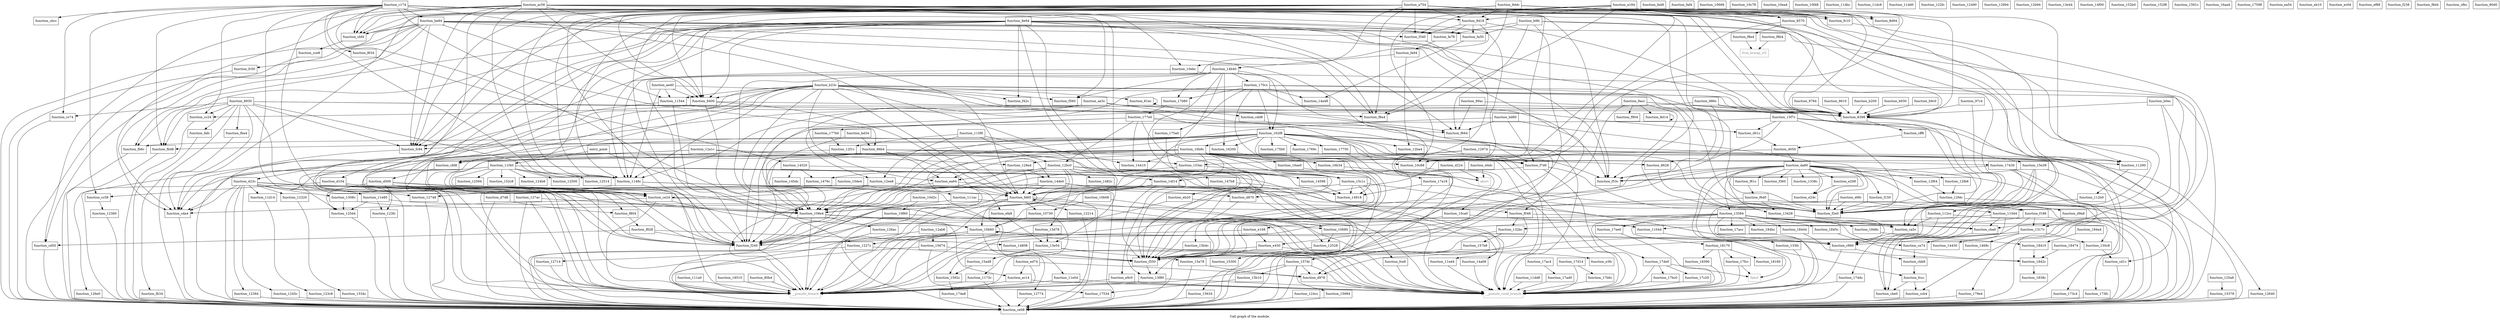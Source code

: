 digraph "Call graph of the module." {
  label="Call graph of the module.";
  node [shape=record];

  Node_function_9ddc [label="{function_9ddc}"];
  Node_function_8d14 [label="{function_8d14}"];
  Node_function_a184 [label="{function_a184}"];
  Node_function_9784 [label="{function_9784}"];
  Node_function_986c [label="{function_986c}"];
  Node_function_a754 [label="{function_a754}"];
  Node_function_97c4 [label="{function_97c4}"];
  Node_function_9610 [label="{function_9610}"];
  Node_function_8d94 [label="{function_8d94}"];
  Node_function_99ac [label="{function_99ac}"];
  Node_function_9d18 [label="{function_9d18}"];
  Node_function_8e94 [label="{function_8e94}"];
  Node_function_ac58 [label="{function_ac58}"];
  Node_function_9acc [label="{function_9acc}"];
  Node_function_ae3c [label="{function_ae3c}"];
  Node_function_aed0 [label="{function_aed0}"];
  Node_function_b0ec [label="{function_b0ec}"];
  Node_function_b200 [label="{function_b200}"];
  Node_function_b23c [label="{function_b23c}"];
  Node_function_b930 [label="{function_b930}"];
  Node_function_b9c0 [label="{function_b9c0}"];
  Node_function_d4dc [label="{function_d4dc}"];
  Node_function_b9fc [label="{function_b9fc}"];
  Node_function_bd34 [label="{function_bd34}"];
  Node_function_bd80 [label="{function_bd80}"];
  Node_function_be84 [label="{function_be84}"];
  Node_function_c174 [label="{function_c174}"];
  Node_function_c960 [label="{function_c960}"];
  Node_function_f8e4 [label="{function_f8e4}"];
  Node_function_f904 [label="{function_f904}"];
  Node_function_fa48 [label="{function_fa48}"];
  Node_function_fa50 [label="{function_fa50}"];
  Node_function_fa78 [label="{function_fa78}"];
  Node_function_fa94 [label="{function_fa94}"];
  Node_function_faf4 [label="{function_faf4}"];
  Node_function_fafc [label="{function_fafc}"];
  Node_function_fb34 [label="{function_fb34}"];
  Node_function_fb6c [label="{function_fb6c}"];
  Node_function_fba4 [label="{function_fba4}"];
  Node_function_fbd8 [label="{function_fbd8}"];
  Node_function_fc10 [label="{function_fc10}"];
  Node_function_fc50 [label="{function_fc50}"];
  Node_function_fc94 [label="{function_fc94}"];
  Node_function_fccc [label="{function_fccc}"];
  Node_function_fce8 [label="{function_fce8}"];
  Node_function_fd60 [label="{function_fd60}"];
  Node_function_10668 [label="{function_10668}"];
  Node_function_17080 [label="{function_17080}"];
  Node_function_170cc [label="{function_170cc}"];
  Node_function_108e4 [label="{function_108e4}"];
  Node_function_10b08 [label="{function_10b08}"];
  Node_function_10b60 [label="{function_10b60}"];
  Node_function_10c78 [label="{function_10c78}"];
  Node_function_10c88 [label="{function_10c88}"];
  Node_function_10ca0 [label="{function_10ca0}"];
  Node_function_10d2c [label="{function_10d2c}"];
  Node_function_10de4 [label="{function_10de4}"];
  Node_function_10ea4 [label="{function_10ea4}"];
  Node_function_10ebc [label="{function_10ebc}"];
  Node_function_10f48 [label="{function_10f48}"];
  Node_function_10f60 [label="{function_10f60}"];
  Node_function_11044 [label="{function_11044}"];
  Node_function_110d4 [label="{function_110d4}"];
  Node_function_111a0 [label="{function_111a0}"];
  Node_function_111ac [label="{function_111ac}"];
  Node_function_11290 [label="{function_11290}"];
  Node_function_112b0 [label="{function_112b0}"];
  Node_function_112cc [label="{function_112cc}"];
  Node_function_1148c [label="{function_1148c}"];
  Node_function_11544 [label="{function_11544}"];
  Node_function_115f0 [label="{function_115f0}"];
  Node_function_1173c [label="{function_1173c}"];
  Node_function_11d14 [label="{function_11d14}"];
  Node_function_11dbc [label="{function_11dbc}"];
  Node_function_11dc8 [label="{function_11dc8}"];
  Node_function_11dd0 [label="{function_11dd0}"];
  Node_function_11dd8 [label="{function_11dd8}"];
  Node_function_11e04 [label="{function_11e04}"];
  Node_function_11e80 [label="{function_11e80}"];
  Node_function_11ed4 [label="{function_11ed4}"];
  Node_function_11f40 [label="{function_11f40}"];
  Node_function_12214 [label="{function_12214}"];
  Node_function_1227c [label="{function_1227c}"];
  Node_function_122fc [label="{function_122fc}"];
  Node_function_12320 [label="{function_12320}"];
  Node_function_12360 [label="{function_12360}"];
  Node_function_12394 [label="{function_12394}"];
  Node_function_123c8 [label="{function_123c8}"];
  Node_function_123fc [label="{function_123fc}"];
  Node_function_1245c [label="{function_1245c}"];
  Node_function_12490 [label="{function_12490}"];
  Node_function_124b8 [label="{function_124b8}"];
  Node_function_124cc [label="{function_124cc}"];
  Node_function_12500 [label="{function_12500}"];
  Node_function_12514 [label="{function_12514}"];
  Node_function_12528 [label="{function_12528}"];
  Node_function_12594 [label="{function_12594}"];
  Node_function_125a8 [label="{function_125a8}"];
  Node_function_125d4 [label="{function_125d4}"];
  Node_function_12640 [label="{function_12640}"];
  Node_function_126ac [label="{function_126ac}"];
  Node_function_126e0 [label="{function_126e0}"];
  Node_function_12714 [label="{function_12714}"];
  Node_function_12748 [label="{function_12748}"];
  Node_function_12774 [label="{function_12774}"];
  Node_function_127ac [label="{function_127ac}"];
  Node_function_12894 [label="{function_12894}"];
  Node_function_128a4 [label="{function_128a4}"];
  Node_function_12974 [label="{function_12974}"];
  Node_function_12a1c [label="{function_12a1c}"];
  Node_function_12ab8 [label="{function_12ab8}"];
  Node_function_12b94 [label="{function_12b94}"];
  Node_function_12ba4 [label="{function_12ba4}"];
  Node_function_12bc0 [label="{function_12bc0}"];
  Node_function_12ee8 [label="{function_12ee8}"];
  Node_function_12f1c [label="{function_12f1c}"];
  Node_function_12f64 [label="{function_12f64}"];
  Node_function_12fb8 [label="{function_12fb8}"];
  Node_function_12fdc [label="{function_12fdc}"];
  Node_function_1308c [label="{function_1308c}"];
  Node_function_130c8 [label="{function_130c8}"];
  Node_function_1317c [label="{function_1317c}"];
  Node_function_132bc [label="{function_132bc}"];
  Node_function_1338c [label="{function_1338c}"];
  Node_function_133fc [label="{function_133fc}"];
  Node_function_13428 [label="{function_13428}"];
  Node_function_13584 [label="{function_13584}"];
  Node_function_13d78 [label="{function_13d78}"];
  Node_function_13e44 [label="{function_13e44}"];
  Node_function_13e54 [label="{function_13e54}"];
  Node_function_13f80 [label="{function_13f80}"];
  Node_function_14410 [label="{function_14410}"];
  Node_function_14430 [label="{function_14430}"];
  Node_function_14520 [label="{function_14520}"];
  Node_function_14598 [label="{function_14598}"];
  Node_function_145dc [label="{function_145dc}"];
  Node_function_1468c [label="{function_1468c}"];
  Node_function_1476c [label="{function_1476c}"];
  Node_function_147b8 [label="{function_147b8}"];
  Node_function_14808 [label="{function_14808}"];
  Node_function_1482c [label="{function_1482c}"];
  Node_function_14918 [label="{function_14918}"];
  Node_function_14a08 [label="{function_14a08}"];
  Node_function_14a48 [label="{function_14a48}"];
  Node_function_14b40 [label="{function_14b40}"];
  Node_function_14de0 [label="{function_14de0}"];
  Node_function_14f00 [label="{function_14f00}"];
  Node_function_14f14 [label="{function_14f14}"];
  Node_function_152b0 [label="{function_152b0}"];
  Node_function_152c8 [label="{function_152c8}"];
  Node_function_152f8 [label="{function_152f8}"];
  Node_function_15300 [label="{function_15300}"];
  Node_function_1534c [label="{function_1534c}"];
  Node_function_15378 [label="{function_15378}"];
  Node_function_153ac [label="{function_153ac}"];
  Node_function_15634 [label="{function_15634}"];
  Node_function_15674 [label="{function_15674}"];
  Node_function_157b8 [label="{function_157b8}"];
  Node_function_157dc [label="{function_157dc}"];
  Node_function_1591c [label="{function_1591c}"];
  Node_function_1592c [label="{function_1592c}"];
  Node_function_15984 [label="{function_15984}"];
  Node_function_15a48 [label="{function_15a48}"];
  Node_function_15a78 [label="{function_15a78}"];
  Node_function_15b10 [label="{function_15b10}"];
  Node_function_15b4c [label="{function_15b4c}"];
  Node_function_15c1c [label="{function_15c1c}"];
  Node_function_15e38 [label="{function_15e38}"];
  Node_function_15f7c [label="{function_15f7c}"];
  Node_function_16200 [label="{function_16200}"];
  Node_function_162f8 [label="{function_162f8}"];
  Node_function_16aa4 [label="{function_16aa4}"];
  Node_function_16ae0 [label="{function_16ae0}"];
  Node_function_16b34 [label="{function_16b34}"];
  Node_function_16b8c [label="{function_16b8c}"];
  Node_function_173c4 [label="{function_173c4}"];
  Node_function_173fc [label="{function_173fc}"];
  Node_function_17430 [label="{function_17430}"];
  Node_function_174a8 [label="{function_174a8}"];
  Node_function_174dc [label="{function_174dc}"];
  Node_function_17534 [label="{function_17534}"];
  Node_function_17598 [label="{function_17598}"];
  Node_function_175a0 [label="{function_175a0}"];
  Node_function_175b0 [label="{function_175b0}"];
  Node_function_1769c [label="{function_1769c}"];
  Node_function_17750 [label="{function_17750}"];
  Node_function_177b0 [label="{function_177b0}"];
  Node_function_177e0 [label="{function_177e0}"];
  Node_function_179e4 [label="{function_179e4}"];
  Node_function_17a18 [label="{function_17a18}"];
  Node_function_17ac4 [label="{function_17ac4}"];
  Node_function_17acc [label="{function_17acc}"];
  Node_function_17ad0 [label="{function_17ad0}"];
  Node_function_17b6c [label="{function_17b6c}"];
  Node_function_17bc0 [label="{function_17bc0}"];
  Node_function_17c20 [label="{function_17c20}"];
  Node_function_17de0 [label="{function_17de0}"];
  Node_function_17d14 [label="{function_17d14}"];
  Node_function_17ee0 [label="{function_17ee0}"];
  Node_function_17fcc [label="{function_17fcc}"];
  Node_function_18160 [label="{function_18160}"];
  Node_function_18170 [label="{function_18170}"];
  Node_function_1838c [label="{function_1838c}"];
  Node_function_18390 [label="{function_18390}"];
  Node_function_18410 [label="{function_18410}"];
  Node_function_1842c [label="{function_1842c}"];
  Node_function_18444 [label="{function_18444}"];
  Node_function_1845c [label="{function_1845c}"];
  Node_function_18474 [label="{function_18474}"];
  Node_function_1848c [label="{function_1848c}"];
  Node_function_184a4 [label="{function_184a4}"];
  Node_function_184bc [label="{function_184bc}"];
  Node_function_18510 [label="{function_18510}"];
  Node_llvm_bswap_i32 [color="gray50", fontcolor="gray50", label="{llvm_bswap_i32}"];
  Node_abort [color="gray50", fontcolor="gray50", label="{abort}"];
  Node_fabsf [color="gray50", fontcolor="gray50", label="{fabsf}"];
  Node_function_d01c [label="{function_d01c}"];
  Node_function_d050 [label="{function_d050}"];
  Node_function_d104 [label="{function_d104}"];
  Node_function_d224 [label="{function_d224}"];
  Node_function_d23c [label="{function_d23c}"];
  Node_function_10730 [label="{function_10730}"];
  Node_function_d500 [label="{function_d500}"];
  Node_function_d7d8 [label="{function_d7d8}"];
  Node_function_d870 [label="{function_d870}"];
  Node_function_d978 [label="{function_d978}"];
  Node_function_d9a8 [label="{function_d9a8}"];
  Node_function_d9fc [label="{function_d9fc}"];
  Node_function_10680 [label="{function_10680}"];
  Node_function_da80 [label="{function_da80}"];
  Node_function_e168 [label="{function_e168}"];
  Node_function_e208 [label="{function_e208}"];
  Node_function_e24c [label="{function_e24c}"];
  Node_function_e3fc [label="{function_e3fc}"];
  Node_function_e450 [label="{function_e450}"];
  Node_function_e9c0 [label="{function_e9c0}"];
  Node_function_ea54 [label="{function_ea54}"];
  Node_function_ea64 [label="{function_ea64}"];
  Node_function_eb10 [label="{function_eb10}"];
  Node_function_eb20 [label="{function_eb20}"];
  Node_function_ec04 [label="{function_ec04}"];
  Node_function_ec14 [label="{function_ec14}"];
  Node_function_ed74 [label="{function_ed74}"];
  Node_function_ef88 [label="{function_ef88}"];
  Node_function_efa8 [label="{function_efa8}"];
  Node_function_f048 [label="{function_f048}"];
  Node_function_f150 [label="{function_f150}"];
  Node_function_f188 [label="{function_f188}"];
  Node_function_f238 [label="{function_f238}"];
  Node_function_f240 [label="{function_f240}"];
  Node_function_f2e0 [label="{function_f2e0}"];
  Node_function_f340 [label="{function_f340}"];
  Node_function_f350 [label="{function_f350}"];
  Node_function_f360 [label="{function_f360}"];
  Node_function_f42c [label="{function_f42c}"];
  Node_function_f53c [label="{function_f53c}"];
  Node_function_f560 [label="{function_f560}"];
  Node_function_f61c [label="{function_f61c}"];
  Node_function_f634 [label="{function_f634}"];
  Node_function_f664 [label="{function_f664}"];
  Node_function_f6d0 [label="{function_f6d0}"];
  Node_function_f7d0 [label="{function_f7d0}"];
  Node_function_f804 [label="{function_f804}"];
  Node_function_f828 [label="{function_f828}"];
  Node_function_f8a4 [label="{function_f8a4}"];
  Node_function_f8b4 [label="{function_f8b4}"];
  Node_function_f8d4 [label="{function_f8d4}"];
  Node_function_ca5c [label="{function_ca5c}"];
  Node_function_ca74 [label="{function_ca74}"];
  Node_function_cba0 [label="{function_cba0}"];
  Node_function_cbb8 [label="{function_cbb8}"];
  Node_function_cbcc [label="{function_cbcc}"];
  Node_function_cbe0 [label="{function_cbe0}"];
  Node_function_cbf4 [label="{function_cbf4}"];
  Node_function_cc24 [label="{function_cc24}"];
  Node_function_cc58 [label="{function_cc58}"];
  Node_function_cc74 [label="{function_cc74}"];
  Node_function_ccb4 [label="{function_ccb4}"];
  Node_function_cce8 [label="{function_cce8}"];
  Node_function_cd1c [label="{function_cd1c}"];
  Node_function_cd50 [label="{function_cd50}"];
  Node_function_cda4 [label="{function_cda4}"];
  Node_function_cdd8 [label="{function_cdd8}"];
  Node_function_ce08 [label="{function_ce08}"];
  Node_function_ce24 [label="{function_ce24}"];
  Node_function_cfbc [label="{function_cfbc}"];
  Node_function_cfd8 [label="{function_cfd8}"];
  Node_function_cff8 [label="{function_cff8}"];
  Node___pseudo_branch [color="gray50", fontcolor="gray50", label="{__pseudo_branch}"];
  Node___pseudo_cond_branch [color="gray50", fontcolor="gray50", label="{__pseudo_cond_branch}"];
  Node_function_80b4 [label="{function_80b4}"];
  Node_function_80d0 [label="{function_80d0}"];
  Node_entry_point [label="{entry_point}"];
  Node_function_81ec [label="{function_81ec}"];
  Node_function_8398 [label="{function_8398}"];
  Node_function_8400 [label="{function_8400}"];
  Node_function_8570 [label="{function_8570}"];
  Node_function_8628 [label="{function_8628}"];
  Node_function_86b4 [label="{function_86b4}"];
  Node_function_8930 [label="{function_8930}"];
  Node_function_9ddc -> Node_function_8d94;
  Node_function_9ddc -> Node_function_9d18;
  Node_function_9ddc -> Node_function_fc10;
  Node_function_9ddc -> Node_function_fc94;
  Node_function_9ddc -> Node_function_10c88;
  Node_function_9ddc -> Node_function_11290;
  Node_function_9ddc -> Node_function_1148c;
  Node_function_9ddc -> Node_function_f240;
  Node_function_9ddc -> Node_function_f8a4;
  Node_function_9ddc -> Node_function_cbf4;
  Node_function_9ddc -> Node_function_8398;
  Node_function_9ddc -> Node_function_8400;
  Node_function_9ddc -> Node_function_8570;
  Node_function_8d14 -> Node_function_8d14;
  Node_function_a184 -> Node_function_8d94;
  Node_function_a184 -> Node_function_9d18;
  Node_function_a184 -> Node_function_fc10;
  Node_function_a184 -> Node_function_fc94;
  Node_function_a184 -> Node_function_10c88;
  Node_function_a184 -> Node_function_11290;
  Node_function_a184 -> Node_function_1148c;
  Node_function_a184 -> Node_function_f340;
  Node_function_a184 -> Node_function_f350;
  Node_function_a184 -> Node_function_f8a4;
  Node_function_a184 -> Node_function_cbf4;
  Node_function_a184 -> Node_function_8398;
  Node_function_a184 -> Node_function_8400;
  Node_function_a184 -> Node_function_8570;
  Node_function_9784 -> Node_function_8398;
  Node_function_986c -> Node_function_f240;
  Node_function_986c -> Node_function_f2e0;
  Node_function_986c -> Node_function_f53c;
  Node_function_986c -> Node_function_8398;
  Node_function_a754 -> Node_function_8d94;
  Node_function_a754 -> Node_function_9d18;
  Node_function_a754 -> Node_function_fc10;
  Node_function_a754 -> Node_function_fc94;
  Node_function_a754 -> Node_function_10c88;
  Node_function_a754 -> Node_function_10ebc;
  Node_function_a754 -> Node_function_11290;
  Node_function_a754 -> Node_function_1148c;
  Node_function_a754 -> Node_function_f240;
  Node_function_a754 -> Node_function_f340;
  Node_function_a754 -> Node_function_f8a4;
  Node_function_a754 -> Node_function_cbe0;
  Node_function_a754 -> Node_function_cbf4;
  Node_function_a754 -> Node_function_cda4;
  Node_function_a754 -> Node_function_8398;
  Node_function_a754 -> Node_function_8400;
  Node_function_a754 -> Node_function_8570;
  Node_function_97c4 -> Node_function_f2e0;
  Node_function_97c4 -> Node_function_8398;
  Node_function_9610 -> Node_function_8398;
  Node_function_99ac -> Node_function_f664;
  Node_function_99ac -> Node_function_8398;
  Node_function_9d18 -> Node_function_fa50;
  Node_function_9d18 -> Node_function_fa78;
  Node_function_9d18 -> Node_function_1148c;
  Node_function_9d18 -> Node_function_f340;
  Node_function_9d18 -> Node_function_8398;
  Node_function_8e94 -> Node_function_fa50;
  Node_function_8e94 -> Node_function_fa78;
  Node_function_8e94 -> Node_function_fb6c;
  Node_function_8e94 -> Node_function_fbd8;
  Node_function_8e94 -> Node_function_fc94;
  Node_function_8e94 -> Node_function_1148c;
  Node_function_8e94 -> Node_function_eb20;
  Node_function_8e94 -> Node_function_f048;
  Node_function_8e94 -> Node_function_f240;
  Node_function_8e94 -> Node_function_f2e0;
  Node_function_8e94 -> Node_function_f350;
  Node_function_8e94 -> Node_function_f42c;
  Node_function_8e94 -> Node_function_f53c;
  Node_function_8e94 -> Node_function_f8a4;
  Node_function_8e94 -> Node_function_cda4;
  Node_function_8e94 -> Node_function_ce24;
  Node_function_8e94 -> Node_function_cfd8;
  Node_function_8e94 -> Node_function_8398;
  Node_function_8e94 -> Node_function_8400;
  Node_function_ac58 -> Node_function_9d18;
  Node_function_ac58 -> Node_function_fc10;
  Node_function_ac58 -> Node_function_fc94;
  Node_function_ac58 -> Node_function_fd60;
  Node_function_ac58 -> Node_function_10c88;
  Node_function_ac58 -> Node_function_11290;
  Node_function_ac58 -> Node_function_1148c;
  Node_function_ac58 -> Node_function_f240;
  Node_function_ac58 -> Node_function_cbf4;
  Node_function_ac58 -> Node_function_cd50;
  Node_function_ac58 -> Node_function_cda4;
  Node_function_ac58 -> Node_function_8398;
  Node_function_ac58 -> Node_function_8400;
  Node_function_9acc -> Node_function_8d14;
  Node_function_9acc -> Node_function_f904;
  Node_function_9acc -> Node_function_f2e0;
  Node_function_9acc -> Node_function_f350;
  Node_function_9acc -> Node_function_f53c;
  Node_function_9acc -> Node_function_8398;
  Node_function_ae3c -> Node_function_1148c;
  Node_function_ae3c -> Node_function_f7d0;
  Node_function_ae3c -> Node_function_cda4;
  Node_function_ae3c -> Node_function_8398;
  Node_function_aed0 -> Node_function_1148c;
  Node_function_aed0 -> Node_function_11544;
  Node_function_aed0 -> Node_function_8398;
  Node_function_aed0 -> Node_function_8400;
  Node_function_b0ec -> Node_function_cbe0;
  Node_function_b0ec -> Node_function_ccb4;
  Node_function_b0ec -> Node_function_8398;
  Node_function_b200 -> Node_function_8398;
  Node_function_b23c -> Node_function_fd60;
  Node_function_b23c -> Node_function_108e4;
  Node_function_b23c -> Node_function_1148c;
  Node_function_b23c -> Node_function_11544;
  Node_function_b23c -> Node_function_d01c;
  Node_function_b23c -> Node_function_d104;
  Node_function_b23c -> Node_function_d23c;
  Node_function_b23c -> Node_function_e9c0;
  Node_function_b23c -> Node_function_ea64;
  Node_function_b23c -> Node_function_f240;
  Node_function_b23c -> Node_function_f2e0;
  Node_function_b23c -> Node_function_f42c;
  Node_function_b23c -> Node_function_f560;
  Node_function_b23c -> Node_function_f664;
  Node_function_b23c -> Node___pseudo_branch;
  Node_function_b23c -> Node_function_81ec;
  Node_function_b23c -> Node_function_8398;
  Node_function_b23c -> Node_function_8400;
  Node_function_b930 -> Node_function_8398;
  Node_function_b9c0 -> Node_function_8398;
  Node_function_d4dc -> Node_abort;
  Node_function_b9fc -> Node_function_fa50;
  Node_function_b9fc -> Node_function_fa78;
  Node_function_b9fc -> Node_function_f2e0;
  Node_function_b9fc -> Node_function_f350;
  Node_function_b9fc -> Node_function_f664;
  Node_function_b9fc -> Node_function_8398;
  Node_function_bd34 -> Node_function_108e4;
  Node_function_bd34 -> Node_function_86b4;
  Node_function_bd80 -> Node_function_108e4;
  Node_function_bd80 -> Node_function_f2e0;
  Node_function_bd80 -> Node_function_f664;
  Node_function_bd80 -> Node_function_f7d0;
  Node_function_be84 -> Node_function_fa50;
  Node_function_be84 -> Node_function_fa78;
  Node_function_be84 -> Node_function_fb6c;
  Node_function_be84 -> Node_function_fc50;
  Node_function_be84 -> Node_function_fc94;
  Node_function_be84 -> Node_function_10c88;
  Node_function_be84 -> Node_function_11544;
  Node_function_be84 -> Node_function_f340;
  Node_function_be84 -> Node_function_f8a4;
  Node_function_be84 -> Node_function_cba0;
  Node_function_be84 -> Node_function_cbf4;
  Node_function_be84 -> Node_function_cd50;
  Node_function_be84 -> Node_function_cda4;
  Node_function_be84 -> Node_function_ce08;
  Node_function_c174 -> Node_function_be84;
  Node_function_c174 -> Node_function_fbd8;
  Node_function_c174 -> Node_function_fd60;
  Node_function_c174 -> Node_function_108e4;
  Node_function_c174 -> Node_function_10ebc;
  Node_function_c174 -> Node_function_1148c;
  Node_function_c174 -> Node_function_f240;
  Node_function_c174 -> Node_function_f2e0;
  Node_function_c174 -> Node_function_f350;
  Node_function_c174 -> Node_function_f53c;
  Node_function_c174 -> Node_function_f560;
  Node_function_c174 -> Node_function_f634;
  Node_function_c174 -> Node_function_f664;
  Node_function_c174 -> Node_function_cbcc;
  Node_function_c174 -> Node_function_cbe0;
  Node_function_c174 -> Node_function_cbf4;
  Node_function_c174 -> Node_function_cc24;
  Node_function_c174 -> Node_function_cc58;
  Node_function_c174 -> Node_function_cc74;
  Node_function_c174 -> Node___pseudo_branch;
  Node_function_c174 -> Node_function_8398;
  Node_function_c174 -> Node_function_8628;
  Node_function_c174 -> Node_function_86b4;
  Node_function_c960 -> Node_function_cbb8;
  Node_function_c960 -> Node___pseudo_cond_branch;
  Node_function_f8e4 -> Node_llvm_bswap_i32;
  Node_function_fa50 -> Node_function_14a48;
  Node_function_fa78 -> Node_function_fa94;
  Node_function_fa94 -> Node_function_12ba4;
  Node_function_fa94 -> Node_function_14b40;
  Node_function_fafc -> Node_function_ce08;
  Node_function_fb34 -> Node_function_ce08;
  Node_function_fb6c -> Node_function_ce08;
  Node_function_fba4 -> Node_function_ce08;
  Node_function_fbd8 -> Node_function_ce08;
  Node_function_fc10 -> Node_function_ce08;
  Node_function_fc50 -> Node_function_ce08;
  Node_function_fc94 -> Node_function_ce08;
  Node_function_fccc -> Node_function_cbe0;
  Node_function_fccc -> Node_function_ccb4;
  Node_function_fce8 -> Node___pseudo_cond_branch;
  Node_function_fd60 -> Node_function_fce8;
  Node_function_fd60 -> Node_function_fd60;
  Node_function_fd60 -> Node_function_108e4;
  Node_function_fd60 -> Node_function_10b60;
  Node_function_fd60 -> Node_function_12214;
  Node_function_fd60 -> Node_function_12528;
  Node_function_fd60 -> Node_function_10730;
  Node_function_fd60 -> Node_function_ce08;
  Node_function_fd60 -> Node___pseudo_branch;
  Node_function_17080 -> Node_function_177e0;
  Node_function_170cc -> Node_function_17080;
  Node_function_170cc -> Node_function_108e4;
  Node_function_170cc -> Node_function_14a48;
  Node_function_170cc -> Node_function_162f8;
  Node_function_170cc -> Node_function_175a0;
  Node_function_170cc -> Node_function_f2e0;
  Node_function_170cc -> Node_function_f350;
  Node_function_170cc -> Node_function_f53c;
  Node_function_170cc -> Node_function_ce08;
  Node_function_108e4 -> Node_function_10b60;
  Node_function_108e4 -> Node_function_126ac;
  Node_function_108e4 -> Node_function_10680;
  Node_function_108e4 -> Node___pseudo_branch;
  Node_function_108e4 -> Node___pseudo_cond_branch;
  Node_function_10b08 -> Node_function_10730;
  Node_function_10b08 -> Node_function_10680;
  Node_function_10b60 -> Node_function_fccc;
  Node_function_10b60 -> Node_function_10b60;
  Node_function_10b60 -> Node_function_1227c;
  Node_function_10b60 -> Node_function_12774;
  Node_function_10b60 -> Node_function_f240;
  Node_function_10b60 -> Node___pseudo_branch;
  Node_function_10b60 -> Node___pseudo_cond_branch;
  Node_function_10c88 -> Node_function_10ca0;
  Node_function_10ca0 -> Node_function_11044;
  Node_function_10ca0 -> Node___pseudo_branch;
  Node_function_10d2c -> Node_function_10f60;
  Node_function_10d2c -> Node___pseudo_branch;
  Node_function_10de4 -> Node_function_111ac;
  Node_function_10de4 -> Node___pseudo_branch;
  Node_function_10ebc -> Node_function_110d4;
  Node_function_10ebc -> Node___pseudo_branch;
  Node_function_10f60 -> Node_function_cba0;
  Node_function_10f60 -> Node_function_ce08;
  Node_function_11044 -> Node_fabsf;
  Node_function_110d4 -> Node_function_11044;
  Node_function_110d4 -> Node_function_ca74;
  Node_function_110d4 -> Node_function_cba0;
  Node_function_111a0 -> Node___pseudo_branch;
  Node_function_111ac -> Node_function_110d4;
  Node_function_111ac -> Node_function_ce08;
  Node_function_11290 -> Node_function_112b0;
  Node_function_112b0 -> Node_function_112cc;
  Node_function_112cc -> Node_function_c960;
  Node_function_112cc -> Node_function_ca5c;
  Node_function_112cc -> Node_function_ce08;
  Node_function_1148c -> Node_function_11e04;
  Node_function_1148c -> Node_function_12748;
  Node_function_1148c -> Node___pseudo_branch;
  Node_function_1148c -> Node___pseudo_cond_branch;
  Node_function_11544 -> Node_function_1227c;
  Node_function_11544 -> Node_function_126e0;
  Node_function_11544 -> Node___pseudo_cond_branch;
  Node_function_115f0 -> Node_function_12bc0;
  Node_function_115f0 -> Node_function_12ee8;
  Node_function_115f0 -> Node_function_12f1c;
  Node_function_115f0 -> Node_function_14410;
  Node_function_1173c -> Node_function_ce08;
  Node_function_1173c -> Node___pseudo_branch;
  Node_function_11d14 -> Node_function_123c8;
  Node_function_11dd8 -> Node___pseudo_cond_branch;
  Node_function_11e04 -> Node___pseudo_branch;
  Node_function_11e04 -> Node___pseudo_cond_branch;
  Node_function_11e80 -> Node_function_123fc;
  Node_function_11e80 -> Node_function_125d4;
  Node_function_11e80 -> Node___pseudo_cond_branch;
  Node_function_11ed4 -> Node___pseudo_cond_branch;
  Node_function_11f40 -> Node_function_1148c;
  Node_function_11f40 -> Node_function_11e80;
  Node_function_11f40 -> Node_function_11ed4;
  Node_function_11f40 -> Node_function_124b8;
  Node_function_11f40 -> Node_function_12500;
  Node_function_11f40 -> Node_function_12514;
  Node_function_11f40 -> Node_function_12594;
  Node_function_11f40 -> Node_function_147b8;
  Node_function_11f40 -> Node_function_152c8;
  Node_function_11f40 -> Node_function_f240;
  Node_function_11f40 -> Node___pseudo_branch;
  Node_function_11f40 -> Node___pseudo_cond_branch;
  Node_function_12214 -> Node_function_ce08;
  Node_function_1227c -> Node_function_12714;
  Node_function_1227c -> Node_function_f350;
  Node_function_12320 -> Node_function_1534c;
  Node_function_12360 -> Node_function_ce08;
  Node_function_12394 -> Node_function_ce08;
  Node_function_123c8 -> Node_function_ce08;
  Node_function_123fc -> Node_function_ce08;
  Node_function_1245c -> Node_function_ce08;
  Node_function_124cc -> Node_function_ce08;
  Node_function_12528 -> Node_function_15300;
  Node_function_125a8 -> Node_function_15378;
  Node_function_125d4 -> Node_function_ce08;
  Node_function_12640 -> Node_function_ce08;
  Node_function_126ac -> Node_function_ce08;
  Node_function_126e0 -> Node_function_ce08;
  Node_function_12714 -> Node_function_ce08;
  Node_function_12748 -> Node_function_ce08;
  Node_function_12774 -> Node_function_ce08;
  Node_function_127ac -> Node_function_108e4;
  Node_function_127ac -> Node_function_ce08;
  Node_function_127ac -> Node___pseudo_branch;
  Node_function_128a4 -> Node_function_fd60;
  Node_function_128a4 -> Node_function_108e4;
  Node_function_128a4 -> Node_function_14de0;
  Node_function_12974 -> Node_function_12640;
  Node_function_12974 -> Node_function_128a4;
  Node_function_12974 -> Node_function_153ac;
  Node_function_12974 -> Node_function_ce08;
  Node_function_12a1c -> Node_function_125d4;
  Node_function_12a1c -> Node_function_128a4;
  Node_function_12a1c -> Node_function_153ac;
  Node_function_12a1c -> Node_function_ce08;
  Node_function_12ab8 -> Node_function_15674;
  Node_function_12ab8 -> Node___pseudo_branch;
  Node_function_12bc0 -> Node_function_fd60;
  Node_function_12bc0 -> Node_function_13d78;
  Node_function_12bc0 -> Node_function_13e54;
  Node_function_12bc0 -> Node_function_14598;
  Node_function_12bc0 -> Node_function_1476c;
  Node_function_12bc0 -> Node_function_1482c;
  Node_function_12bc0 -> Node_function_14918;
  Node_function_12bc0 -> Node_function_14f14;
  Node_function_12bc0 -> Node_function_ea64;
  Node_function_12bc0 -> Node_function_f240;
  Node_function_12bc0 -> Node_function_f2e0;
  Node_function_12ee8 -> Node_function_108e4;
  Node_function_12ee8 -> Node_function_ce24;
  Node_function_12ee8 -> Node___pseudo_cond_branch;
  Node_function_12f1c -> Node_function_14de0;
  Node_function_12f1c -> Node_function_cfd8;
  Node_function_12f64 -> Node_function_12fdc;
  Node_function_12fb8 -> Node_function_12fdc;
  Node_function_12fdc -> Node_function_ce08;
  Node_function_1308c -> Node_function_125d4;
  Node_function_1308c -> Node___pseudo_cond_branch;
  Node_function_130c8 -> Node_function_cd1c;
  Node_function_1317c -> Node_function_130c8;
  Node_function_1317c -> Node_function_14430;
  Node_function_1317c -> Node_function_1468c;
  Node_function_1317c -> Node_function_d978;
  Node_function_1317c -> Node_function_f350;
  Node_function_132bc -> Node_function_157b8;
  Node_function_132bc -> Node_function_ce08;
  Node_function_133fc -> Node___pseudo_cond_branch;
  Node_function_13428 -> Node_function_c960;
  Node_function_13428 -> Node_function_ca5c;
  Node_function_13584 -> Node_function_c960;
  Node_function_13584 -> Node_function_17acc;
  Node_function_13584 -> Node_function_17de0;
  Node_function_13584 -> Node_function_17ee0;
  Node_function_13584 -> Node_function_18170;
  Node_function_13584 -> Node_function_18444;
  Node_function_13584 -> Node_function_1845c;
  Node_function_13584 -> Node_function_1848c;
  Node_function_13584 -> Node_function_184bc;
  Node_function_13584 -> Node_function_f240;
  Node_function_13584 -> Node_function_ca5c;
  Node_function_13584 -> Node_function_ca74;
  Node_function_13584 -> Node_function_cba0;
  Node_function_13584 -> Node___pseudo_branch;
  Node_function_13d78 -> Node_function_13e54;
  Node_function_13d78 -> Node___pseudo_branch;
  Node_function_13e54 -> Node_function_1592c;
  Node_function_13e54 -> Node_function_15a48;
  Node_function_13e54 -> Node_function_15a78;
  Node_function_13e54 -> Node___pseudo_cond_branch;
  Node_function_13f80 -> Node___pseudo_branch;
  Node_function_13f80 -> Node___pseudo_cond_branch;
  Node_function_14520 -> Node_function_145dc;
  Node_function_14520 -> Node_function_1476c;
  Node_function_14520 -> Node_function_14a08;
  Node_function_14598 -> Node_function_14918;
  Node_function_147b8 -> Node_function_14918;
  Node_function_14808 -> Node_function_f350;
  Node_function_14a08 -> Node___pseudo_cond_branch;
  Node_function_14b40 -> Node_function_17080;
  Node_function_14b40 -> Node_function_170cc;
  Node_function_14b40 -> Node_function_108e4;
  Node_function_14b40 -> Node_function_15c1c;
  Node_function_14b40 -> Node_function_16200;
  Node_function_14b40 -> Node_function_162f8;
  Node_function_14b40 -> Node_function_f240;
  Node_function_14b40 -> Node_function_f350;
  Node_function_14b40 -> Node_function_f560;
  Node_function_14b40 -> Node_function_ce08;
  Node_function_14de0 -> Node_function_c960;
  Node_function_14de0 -> Node_function_fd60;
  Node_function_14de0 -> Node_function_f240;
  Node_function_14de0 -> Node_function_ce08;
  Node_function_14de0 -> Node___pseudo_branch;
  Node_function_14f14 -> Node_function_fd60;
  Node_function_14f14 -> Node_function_108e4;
  Node_function_14f14 -> Node_function_10b60;
  Node_function_14f14 -> Node_function_15634;
  Node_function_14f14 -> Node_function_f350;
  Node_function_14f14 -> Node_function_ce08;
  Node_function_14f14 -> Node___pseudo_branch;
  Node_function_1534c -> Node_function_ce08;
  Node_function_15378 -> Node_function_ce08;
  Node_function_153ac -> Node_function_f240;
  Node_function_153ac -> Node_function_ce08;
  Node_function_15634 -> Node_function_ce08;
  Node_function_15674 -> Node_function_17534;
  Node_function_15674 -> Node_function_f350;
  Node_function_15674 -> Node_function_ce08;
  Node_function_157b8 -> Node_function_157dc;
  Node_function_157dc -> Node_function_15984;
  Node_function_157dc -> Node_function_15b10;
  Node_function_157dc -> Node_function_d978;
  Node_function_157dc -> Node_function_ce08;
  Node_function_157dc -> Node___pseudo_branch;
  Node_function_157dc -> Node___pseudo_cond_branch;
  Node_function_1592c -> Node_function_174a8;
  Node_function_15984 -> Node_function_ce08;
  Node_function_15a48 -> Node_function_1592c;
  Node_function_15a78 -> Node_function_d978;
  Node_function_15a78 -> Node_function_ce08;
  Node_function_15b10 -> Node_function_17534;
  Node_function_15b4c -> Node_function_f350;
  Node_function_15c1c -> Node_function_14918;
  Node_function_15c1c -> Node_function_15b4c;
  Node_function_15c1c -> Node_function_f240;
  Node_function_15c1c -> Node_function_f350;
  Node_function_15c1c -> Node_function_ce08;
  Node_function_15e38 -> Node_function_c960;
  Node_function_15e38 -> Node_function_f2e0;
  Node_function_15e38 -> Node_function_f53c;
  Node_function_15e38 -> Node_function_ca5c;
  Node_function_15e38 -> Node_function_ce08;
  Node_function_15f7c -> Node_function_15e38;
  Node_function_15f7c -> Node_function_d01c;
  Node_function_15f7c -> Node_function_f240;
  Node_function_15f7c -> Node_function_f2e0;
  Node_function_15f7c -> Node_function_f53c;
  Node_function_15f7c -> Node_function_ce08;
  Node_function_16200 -> Node_function_f350;
  Node_function_162f8 -> Node_function_fb6c;
  Node_function_162f8 -> Node_function_fbd8;
  Node_function_162f8 -> Node_function_fc94;
  Node_function_162f8 -> Node_function_fd60;
  Node_function_162f8 -> Node_function_108e4;
  Node_function_162f8 -> Node_function_12ba4;
  Node_function_162f8 -> Node_function_16200;
  Node_function_162f8 -> Node_function_16b8c;
  Node_function_162f8 -> Node_function_173c4;
  Node_function_162f8 -> Node_function_173fc;
  Node_function_162f8 -> Node_function_175b0;
  Node_function_162f8 -> Node_function_1769c;
  Node_function_162f8 -> Node_function_17750;
  Node_function_162f8 -> Node_function_f240;
  Node_function_162f8 -> Node_function_f2e0;
  Node_function_162f8 -> Node_function_f350;
  Node_function_162f8 -> Node_function_f53c;
  Node_function_162f8 -> Node_function_f7d0;
  Node_function_162f8 -> Node_function_cda4;
  Node_function_162f8 -> Node___pseudo_branch;
  Node_function_162f8 -> Node___pseudo_cond_branch;
  Node_function_16ae0 -> Node_abort;
  Node_function_16b34 -> Node_abort;
  Node_function_16b8c -> Node_function_fd60;
  Node_function_16b8c -> Node_function_108e4;
  Node_function_16b8c -> Node_function_11290;
  Node_function_16b8c -> Node_function_14410;
  Node_function_16b8c -> Node_function_14918;
  Node_function_16b8c -> Node_function_14f14;
  Node_function_16b8c -> Node_function_15c1c;
  Node_function_16b8c -> Node_function_16ae0;
  Node_function_16b8c -> Node_function_16b34;
  Node_function_16b8c -> Node_function_17430;
  Node_function_16b8c -> Node_function_174dc;
  Node_function_16b8c -> Node_function_ea64;
  Node_function_16b8c -> Node_function_f240;
  Node_function_16b8c -> Node_function_f7d0;
  Node_function_16b8c -> Node_function_ce24;
  Node_function_16b8c -> Node_function_cfd8;
  Node_function_16b8c -> Node___pseudo_cond_branch;
  Node_function_173c4 -> Node_function_ce08;
  Node_function_173fc -> Node_function_ce08;
  Node_function_17430 -> Node_function_179e4;
  Node_function_17430 -> Node_function_f2e0;
  Node_function_17430 -> Node_function_f53c;
  Node_function_17430 -> Node_function_ce08;
  Node_function_174a8 -> Node_function_ce08;
  Node_function_174dc -> Node_function_ce08;
  Node_function_174dc -> Node___pseudo_cond_branch;
  Node_function_17534 -> Node_function_ce08;
  Node_function_175a0 -> Node_function_13f80;
  Node_function_17750 -> Node_function_17a18;
  Node_function_177b0 -> Node_function_12f1c;
  Node_function_177e0 -> Node_function_12bc0;
  Node_function_177e0 -> Node_function_12ee8;
  Node_function_177e0 -> Node_function_14410;
  Node_function_177e0 -> Node_function_15c1c;
  Node_function_177e0 -> Node_function_177b0;
  Node_function_177e0 -> Node_function_f664;
  Node_function_177e0 -> Node_function_ce08;
  Node_function_179e4 -> Node_function_ce08;
  Node_function_17a18 -> Node_function_14918;
  Node_function_17a18 -> Node_function_f2e0;
  Node_function_17a18 -> Node_function_f350;
  Node_function_17ac4 -> Node_function_17ad0;
  Node_function_17ad0 -> Node___pseudo_cond_branch;
  Node_function_17b6c -> Node___pseudo_cond_branch;
  Node_function_17bc0 -> Node___pseudo_cond_branch;
  Node_function_17c20 -> Node___pseudo_cond_branch;
  Node_function_17de0 -> Node_function_17bc0;
  Node_function_17de0 -> Node_function_17c20;
  Node_function_17de0 -> Node_fabsf;
  Node_function_17de0 -> Node___pseudo_cond_branch;
  Node_function_17d14 -> Node_function_17b6c;
  Node_function_17d14 -> Node___pseudo_cond_branch;
  Node_function_17ee0 -> Node___pseudo_cond_branch;
  Node_function_17fcc -> Node_fabsf;
  Node_function_17fcc -> Node___pseudo_cond_branch;
  Node_function_18170 -> Node_function_17fcc;
  Node_function_18170 -> Node_function_18160;
  Node_function_18170 -> Node_function_18390;
  Node_function_18170 -> Node___pseudo_cond_branch;
  Node_function_18390 -> Node___pseudo_cond_branch;
  Node_function_18410 -> Node_function_1842c;
  Node_function_1842c -> Node_function_1838c;
  Node_function_18444 -> Node_function_1842c;
  Node_function_1845c -> Node_function_1842c;
  Node_function_18474 -> Node_function_1842c;
  Node_function_1848c -> Node_function_18410;
  Node_function_184a4 -> Node_function_18410;
  Node_function_18510 -> Node___pseudo_branch;
  Node_function_d01c -> Node_function_d050;
  Node_function_d050 -> Node_function_d870;
  Node_function_d050 -> Node_function_da80;
  Node_function_d104 -> Node_function_108e4;
  Node_function_d104 -> Node_function_cc58;
  Node_function_d104 -> Node_function_ce08;
  Node_function_d104 -> Node_function_ce24;
  Node_function_d104 -> Node___pseudo_branch;
  Node_function_d224 -> Node_abort;
  Node_function_d23c -> Node_function_fd60;
  Node_function_d23c -> Node_function_108e4;
  Node_function_d23c -> Node_function_11d14;
  Node_function_d23c -> Node_function_12320;
  Node_function_d23c -> Node_function_12394;
  Node_function_d23c -> Node_function_1245c;
  Node_function_d23c -> Node_function_12748;
  Node_function_d23c -> Node_function_1308c;
  Node_function_d23c -> Node_function_cda4;
  Node_function_d23c -> Node_function_ce08;
  Node_function_d23c -> Node_function_ce24;
  Node_function_d23c -> Node___pseudo_branch;
  Node_function_10730 -> Node_function_10b60;
  Node_function_10730 -> Node_function_1173c;
  Node_function_d500 -> Node_function_fd60;
  Node_function_d500 -> Node_function_108e4;
  Node_function_d500 -> Node_function_123fc;
  Node_function_d500 -> Node_function_125d4;
  Node_function_d500 -> Node_function_d870;
  Node_function_d500 -> Node_function_f804;
  Node_function_d500 -> Node_function_ce08;
  Node_function_d500 -> Node___pseudo_branch;
  Node_function_d7d8 -> Node_function_f804;
  Node_function_d7d8 -> Node_function_ce08;
  Node_function_d870 -> Node_function_f350;
  Node_function_d978 -> Node___pseudo_cond_branch;
  Node_function_d9a8 -> Node_function_1317c;
  Node_function_d9fc -> Node_function_d9a8;
  Node_function_d9fc -> Node_function_f2e0;
  Node_function_d9fc -> Node___pseudo_cond_branch;
  Node_function_10680 -> Node_function_c960;
  Node_function_10680 -> Node_function_12528;
  Node_function_da80 -> Node_function_12f64;
  Node_function_da80 -> Node_function_12fb8;
  Node_function_da80 -> Node_function_1317c;
  Node_function_da80 -> Node_function_1338c;
  Node_function_da80 -> Node_function_133fc;
  Node_function_da80 -> Node_function_13428;
  Node_function_da80 -> Node_function_13584;
  Node_function_da80 -> Node_function_d9a8;
  Node_function_da80 -> Node_function_e168;
  Node_function_da80 -> Node_function_e208;
  Node_function_da80 -> Node_function_e24c;
  Node_function_da80 -> Node_function_e450;
  Node_function_da80 -> Node_function_f150;
  Node_function_da80 -> Node_function_f2e0;
  Node_function_da80 -> Node_function_f360;
  Node_function_da80 -> Node_function_f61c;
  Node_function_da80 -> Node_function_ce08;
  Node_function_da80 -> Node___pseudo_branch;
  Node_function_da80 -> Node___pseudo_cond_branch;
  Node_function_e168 -> Node_function_e450;
  Node_function_e168 -> Node_function_f240;
  Node_function_e208 -> Node_function_e24c;
  Node_function_e450 -> Node_function_e3fc;
  Node_function_e450 -> Node_function_f350;
  Node_function_e450 -> Node___pseudo_branch;
  Node_function_e9c0 -> Node___pseudo_branch;
  Node_function_e9c0 -> Node___pseudo_cond_branch;
  Node_function_ea64 -> Node_function_efa8;
  Node_function_ea64 -> Node___pseudo_branch;
  Node_function_ea64 -> Node___pseudo_cond_branch;
  Node_function_eb20 -> Node_function_f048;
  Node_function_eb20 -> Node___pseudo_branch;
  Node_function_ec14 -> Node___pseudo_branch;
  Node_function_ec14 -> Node___pseudo_cond_branch;
  Node_function_ed74 -> Node_function_d978;
  Node_function_ed74 -> Node_function_ec14;
  Node_function_ed74 -> Node___pseudo_branch;
  Node_function_efa8 -> Node_function_13e54;
  Node_function_f048 -> Node_function_130c8;
  Node_function_f048 -> Node_function_132bc;
  Node_function_f048 -> Node_function_d978;
  Node_function_f150 -> Node_function_f188;
  Node_function_f150 -> Node_function_f2e0;
  Node_function_f188 -> Node_function_c960;
  Node_function_f188 -> Node_function_1317c;
  Node_function_f188 -> Node_function_132bc;
  Node_function_f188 -> Node_function_ce08;
  Node_function_f240 -> Node___pseudo_branch;
  Node_function_f340 -> Node_function_13f80;
  Node_function_f350 -> Node_function_13f80;
  Node_function_f61c -> Node_function_f6d0;
  Node_function_f634 -> Node_function_14520;
  Node_function_f6d0 -> Node_function_13428;
  Node_function_f6d0 -> Node_function_f2e0;
  Node_function_f6d0 -> Node_function_f350;
  Node_function_f6d0 -> Node_function_ce08;
  Node_function_f7d0 -> Node_function_fd60;
  Node_function_f7d0 -> Node_function_f2e0;
  Node_function_f7d0 -> Node___pseudo_cond_branch;
  Node_function_f804 -> Node_function_f828;
  Node_function_f828 -> Node_function_14808;
  Node_function_f828 -> Node_function_f240;
  Node_function_f828 -> Node_function_cd50;
  Node_function_f8b4 -> Node_llvm_bswap_i32;
  Node_function_ca5c -> Node_function_c960;
  Node_function_ca74 -> Node_function_cbb8;
  Node_function_cba0 -> Node_function_ca74;
  Node_function_cbb8 -> Node_function_fccc;
  Node_function_cbf4 -> Node_function_cce8;
  Node_function_cc24 -> Node_function_ce08;
  Node_function_cc58 -> Node_function_12360;
  Node_function_cc74 -> Node_function_ce08;
  Node_function_ccb4 -> Node_function_ce08;
  Node_function_cce8 -> Node_function_ce08;
  Node_function_cd1c -> Node_function_ce08;
  Node_function_cd50 -> Node_function_ce08;
  Node_function_cda4 -> Node_function_ce08;
  Node_function_cdd8 -> Node___pseudo_cond_branch;
  Node_function_ce24 -> Node_function_ec14;
  Node_function_ce24 -> Node_function_cda4;
  Node_function_ce24 -> Node___pseudo_branch;
  Node_function_ce24 -> Node___pseudo_cond_branch;
  Node_function_cfd8 -> Node_function_d500;
  Node_function_cff8 -> Node_function_d050;
  Node_function_80b4 -> Node___pseudo_branch;
  Node_entry_point -> Node_function_10b60;
  Node_entry_point -> Node_function_11f40;
  Node_function_81ec -> Node_function_cdd8;
  Node_function_81ec -> Node_function_81ec;
  Node_function_8398 -> Node_function_f2e0;
  Node_function_8398 -> Node_function_cd1c;
  Node_function_8398 -> Node_function_cff8;
  Node_function_8400 -> Node_function_fd60;
  Node_function_8400 -> Node_function_108e4;
  Node_function_8400 -> Node_function_cc24;
  Node_function_8400 -> Node_function_8398;
  Node_function_8570 -> Node_function_f8e4;
  Node_function_8570 -> Node_function_10c88;
  Node_function_8570 -> Node_function_ca5c;
  Node_function_8628 -> Node_function_f2e0;
  Node_function_86b4 -> Node_function_fd60;
  Node_function_86b4 -> Node_function_10c88;
  Node_function_86b4 -> Node_function_ea64;
  Node_function_86b4 -> Node_function_f240;
  Node_function_86b4 -> Node_function_f350;
  Node_function_86b4 -> Node_function_ce24;
  Node_function_86b4 -> Node_function_cfd8;
  Node_function_86b4 -> Node_function_8628;
  Node_function_8930 -> Node_function_fafc;
  Node_function_8930 -> Node_function_fb34;
  Node_function_8930 -> Node_function_fba4;
  Node_function_8930 -> Node_function_fbd8;
  Node_function_8930 -> Node_function_fc94;
  Node_function_8930 -> Node_function_1148c;
  Node_function_8930 -> Node_function_f240;
  Node_function_8930 -> Node_function_f8a4;
  Node_function_8930 -> Node_function_cc24;
  Node_function_8930 -> Node_function_cc74;
  Node_function_8930 -> Node_function_cda4;
  Node_function_8930 -> Node_function_8398;
}
